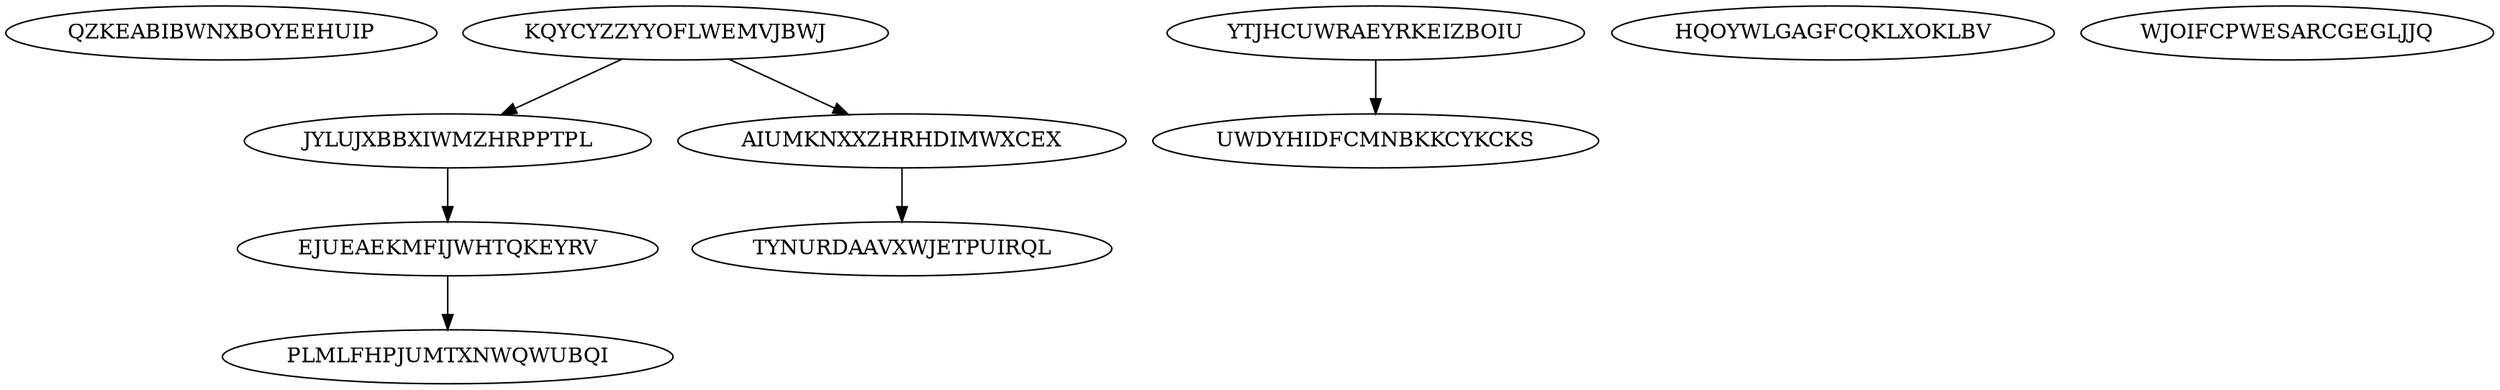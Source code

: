 digraph N11M6 {
	QZKEABIBWNXBOYEEHUIP	[Weight=15];
	KQYCYZZYYOFLWEMVJBWJ	[Weight=11];
	JYLUJXBBXIWMZHRPPTPL	[Weight=20];
	EJUEAEKMFIJWHTQKEYRV	[Weight=13];
	YTJHCUWRAEYRKEIZBOIU	[Weight=17];
	UWDYHIDFCMNBKKCYKCKS	[Weight=15];
	AIUMKNXXZHRHDIMWXCEX	[Weight=17];
	HQOYWLGAGFCQKLXOKLBV	[Weight=10];
	WJOIFCPWESARCGEGLJJQ	[Weight=19];
	TYNURDAAVXWJETPUIRQL	[Weight=15];
	PLMLFHPJUMTXNWQWUBQI	[Weight=13];
	YTJHCUWRAEYRKEIZBOIU -> UWDYHIDFCMNBKKCYKCKS [Weight=13];
	AIUMKNXXZHRHDIMWXCEX -> TYNURDAAVXWJETPUIRQL [Weight=10];
	KQYCYZZYYOFLWEMVJBWJ -> JYLUJXBBXIWMZHRPPTPL [Weight=17];
	KQYCYZZYYOFLWEMVJBWJ -> AIUMKNXXZHRHDIMWXCEX [Weight=10];
	EJUEAEKMFIJWHTQKEYRV -> PLMLFHPJUMTXNWQWUBQI [Weight=20];
	JYLUJXBBXIWMZHRPPTPL -> EJUEAEKMFIJWHTQKEYRV [Weight=13];
}
